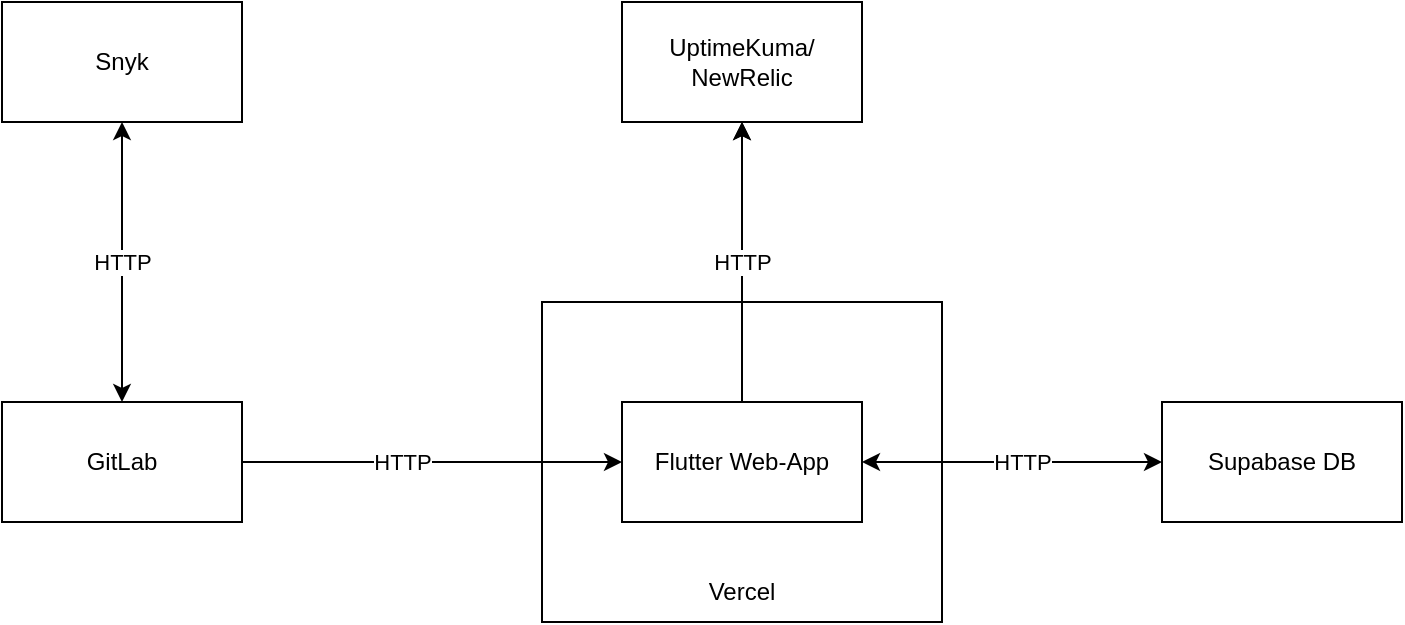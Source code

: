 <mxfile version="26.1.1">
  <diagram name="Seite-1" id="8jO0UWBlfvI1Hrd-WILL">
    <mxGraphModel dx="795" dy="548" grid="1" gridSize="10" guides="1" tooltips="1" connect="1" arrows="1" fold="1" page="1" pageScale="1" pageWidth="827" pageHeight="1169" math="0" shadow="0">
      <root>
        <mxCell id="0" />
        <mxCell id="1" parent="0" />
        <mxCell id="BSCArgM-B9gFmtbcwdnO-1" value="Supabase DB" style="rounded=0;whiteSpace=wrap;html=1;" parent="1" vertex="1">
          <mxGeometry x="850" y="410" width="120" height="60" as="geometry" />
        </mxCell>
        <mxCell id="CbPtPq8hx3VrwdIpYFJ7-6" value="" style="edgeStyle=orthogonalEdgeStyle;rounded=0;orthogonalLoop=1;jettySize=auto;html=1;" edge="1" parent="1" source="BSCArgM-B9gFmtbcwdnO-4" target="BSCArgM-B9gFmtbcwdnO-11">
          <mxGeometry relative="1" as="geometry" />
        </mxCell>
        <mxCell id="BSCArgM-B9gFmtbcwdnO-4" value="" style="rounded=0;whiteSpace=wrap;html=1;" parent="1" vertex="1">
          <mxGeometry x="540" y="360" width="200" height="160" as="geometry" />
        </mxCell>
        <mxCell id="BSCArgM-B9gFmtbcwdnO-5" value="Vercel" style="text;html=1;align=center;verticalAlign=middle;whiteSpace=wrap;rounded=0;" parent="1" vertex="1">
          <mxGeometry x="610" y="490" width="60" height="30" as="geometry" />
        </mxCell>
        <mxCell id="BSCArgM-B9gFmtbcwdnO-7" value="" style="endArrow=classic;startArrow=classic;html=1;rounded=0;entryX=0;entryY=0.5;entryDx=0;entryDy=0;exitX=1;exitY=0.5;exitDx=0;exitDy=0;" parent="1" source="BSCArgM-B9gFmtbcwdnO-2" target="BSCArgM-B9gFmtbcwdnO-1" edge="1">
          <mxGeometry width="50" height="50" relative="1" as="geometry">
            <mxPoint x="610" y="460" as="sourcePoint" />
            <mxPoint x="660" y="410" as="targetPoint" />
          </mxGeometry>
        </mxCell>
        <mxCell id="CbPtPq8hx3VrwdIpYFJ7-4" value="HTTP" style="edgeLabel;html=1;align=center;verticalAlign=middle;resizable=0;points=[];" vertex="1" connectable="0" parent="BSCArgM-B9gFmtbcwdnO-7">
          <mxGeometry x="-0.104" y="5" relative="1" as="geometry">
            <mxPoint x="13" y="5" as="offset" />
          </mxGeometry>
        </mxCell>
        <mxCell id="BSCArgM-B9gFmtbcwdnO-10" value="&lt;div&gt;&lt;br/&gt;&lt;/div&gt;" style="edgeStyle=orthogonalEdgeStyle;rounded=0;orthogonalLoop=1;jettySize=auto;html=1;entryX=0;entryY=0.5;entryDx=0;entryDy=0;" parent="1" source="BSCArgM-B9gFmtbcwdnO-8" target="BSCArgM-B9gFmtbcwdnO-2" edge="1">
          <mxGeometry relative="1" as="geometry" />
        </mxCell>
        <mxCell id="CbPtPq8hx3VrwdIpYFJ7-7" value="HTTP" style="edgeLabel;html=1;align=center;verticalAlign=middle;resizable=0;points=[];" vertex="1" connectable="0" parent="BSCArgM-B9gFmtbcwdnO-10">
          <mxGeometry x="0.001" y="-2" relative="1" as="geometry">
            <mxPoint x="-15" y="-2" as="offset" />
          </mxGeometry>
        </mxCell>
        <mxCell id="BSCArgM-B9gFmtbcwdnO-8" value="GitLab" style="rounded=0;whiteSpace=wrap;html=1;" parent="1" vertex="1">
          <mxGeometry x="270" y="410" width="120" height="60" as="geometry" />
        </mxCell>
        <mxCell id="BSCArgM-B9gFmtbcwdnO-11" value="UptimeKuma/&lt;div&gt;NewRelic&lt;/div&gt;" style="rounded=0;whiteSpace=wrap;html=1;" parent="1" vertex="1">
          <mxGeometry x="580" y="210" width="120" height="60" as="geometry" />
        </mxCell>
        <mxCell id="BSCArgM-B9gFmtbcwdnO-12" value="Snyk" style="rounded=0;whiteSpace=wrap;html=1;" parent="1" vertex="1">
          <mxGeometry x="270" y="210" width="120" height="60" as="geometry" />
        </mxCell>
        <mxCell id="BSCArgM-B9gFmtbcwdnO-13" value="" style="endArrow=classic;startArrow=classic;html=1;rounded=0;entryX=0.5;entryY=1;entryDx=0;entryDy=0;exitX=0.5;exitY=0;exitDx=0;exitDy=0;" parent="1" source="BSCArgM-B9gFmtbcwdnO-8" target="BSCArgM-B9gFmtbcwdnO-12" edge="1">
          <mxGeometry width="50" height="50" relative="1" as="geometry">
            <mxPoint x="270" y="380" as="sourcePoint" />
            <mxPoint x="320" y="330" as="targetPoint" />
          </mxGeometry>
        </mxCell>
        <mxCell id="CbPtPq8hx3VrwdIpYFJ7-1" value="HTTP" style="edgeLabel;html=1;align=center;verticalAlign=middle;resizable=0;points=[];" vertex="1" connectable="0" parent="BSCArgM-B9gFmtbcwdnO-13">
          <mxGeometry x="0.114" y="-5" relative="1" as="geometry">
            <mxPoint x="-5" y="8" as="offset" />
          </mxGeometry>
        </mxCell>
        <mxCell id="BSCArgM-B9gFmtbcwdnO-14" style="edgeStyle=orthogonalEdgeStyle;rounded=0;orthogonalLoop=1;jettySize=auto;html=1;entryX=0.5;entryY=1;entryDx=0;entryDy=0;" parent="1" source="BSCArgM-B9gFmtbcwdnO-2" target="BSCArgM-B9gFmtbcwdnO-11" edge="1">
          <mxGeometry relative="1" as="geometry" />
        </mxCell>
        <mxCell id="CbPtPq8hx3VrwdIpYFJ7-2" value="HTTP" style="edgeLabel;html=1;align=center;verticalAlign=middle;resizable=0;points=[];" vertex="1" connectable="0" parent="BSCArgM-B9gFmtbcwdnO-14">
          <mxGeometry x="-0.002" y="-5" relative="1" as="geometry">
            <mxPoint x="-5" as="offset" />
          </mxGeometry>
        </mxCell>
        <mxCell id="BSCArgM-B9gFmtbcwdnO-2" value="Flutter Web-App" style="rounded=0;whiteSpace=wrap;html=1;" parent="1" vertex="1">
          <mxGeometry x="580" y="410" width="120" height="60" as="geometry" />
        </mxCell>
      </root>
    </mxGraphModel>
  </diagram>
</mxfile>
